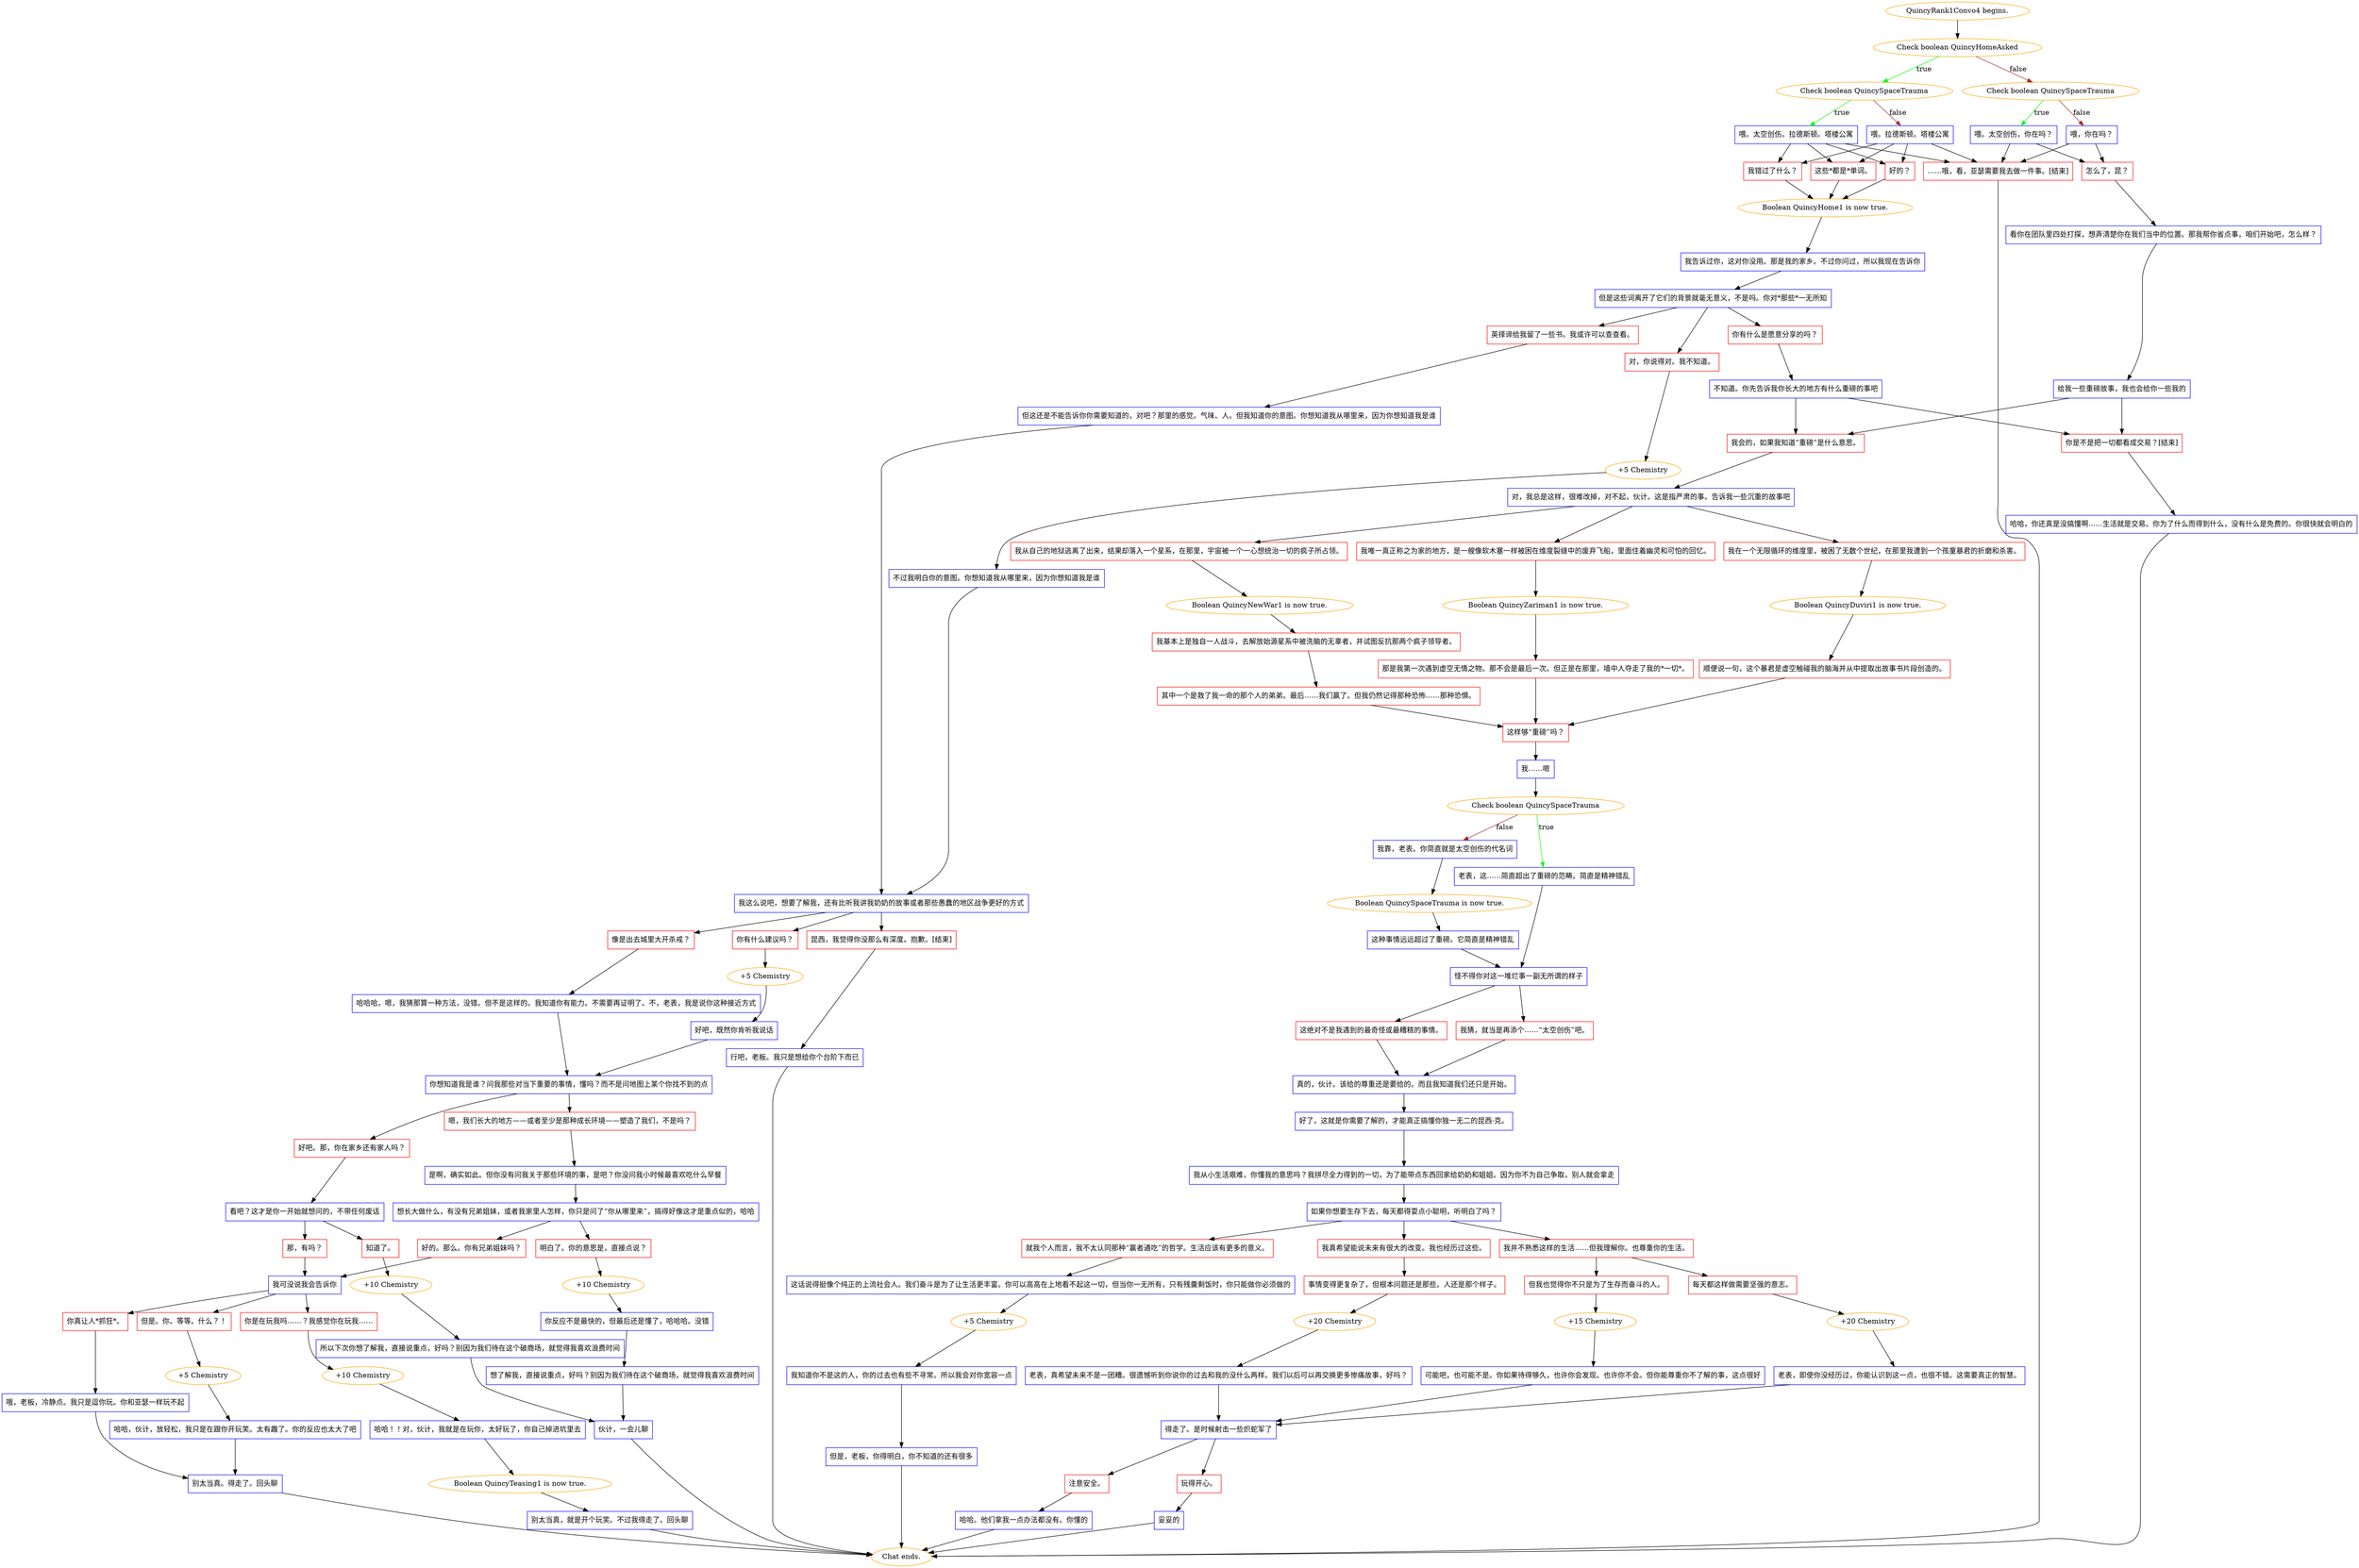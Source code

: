 digraph {
	"QuincyRank1Convo4 begins." [color=orange];
		"QuincyRank1Convo4 begins." -> j1294161024;
	j1294161024 [label="Check boolean QuincyHomeAsked",color=orange];
		j1294161024 -> j1942188630 [label=true,color=green];
		j1294161024 -> j2847950243 [label=false,color=brown];
	j1942188630 [label="Check boolean QuincySpaceTrauma",color=orange];
		j1942188630 -> j3341766971 [label=true,color=green];
		j1942188630 -> j2184244710 [label=false,color=brown];
	j2847950243 [label="Check boolean QuincySpaceTrauma",color=orange];
		j2847950243 -> j279636929 [label=true,color=green];
		j2847950243 -> j1109554882 [label=false,color=brown];
	j3341766971 [label="喂。太空创伤。拉德斯顿。塔楼公寓",shape=box,color=blue];
		j3341766971 -> j4024077357;
		j3341766971 -> j825345624;
		j3341766971 -> j3011918513;
		j3341766971 -> j3228740660;
	j2184244710 [label="喂。拉德斯顿。塔楼公寓",shape=box,color=blue];
		j2184244710 -> j4024077357;
		j2184244710 -> j825345624;
		j2184244710 -> j3011918513;
		j2184244710 -> j3228740660;
	j279636929 [label="喂。太空创伤，你在吗？",shape=box,color=blue];
		j279636929 -> j2633688550;
		j279636929 -> j3228740660;
	j1109554882 [label="喂，你在吗？",shape=box,color=blue];
		j1109554882 -> j2633688550;
		j1109554882 -> j3228740660;
	j4024077357 [label="好的？",shape=box,color=red];
		j4024077357 -> j1509392678;
	j825345624 [label="这些*都是*单词。",shape=box,color=red];
		j825345624 -> j1509392678;
	j3011918513 [label="我错过了什么？",shape=box,color=red];
		j3011918513 -> j1509392678;
	j3228740660 [label="……哦，看，亚瑟需要我去做一件事。[结束]",shape=box,color=red];
		j3228740660 -> "Chat ends.";
	j2633688550 [label="怎么了，昆？",shape=box,color=red];
		j2633688550 -> j2815636926;
	j1509392678 [label="Boolean QuincyHome1 is now true.",color=orange];
		j1509392678 -> j923285051;
	"Chat ends." [color=orange];
	j2815636926 [label="看你在团队里四处打探，想弄清楚你在我们当中的位置。那我帮你省点事，咱们开始吧，怎么样？",shape=box,color=blue];
		j2815636926 -> j2786025638;
	j923285051 [label="我告诉过你，这对你没用。那是我的家乡。不过你问过，所以我现在告诉你",shape=box,color=blue];
		j923285051 -> j3142399934;
	j2786025638 [label="给我一些重磅故事，我也会给你一些我的",shape=box,color=blue];
		j2786025638 -> j1345691886;
		j2786025638 -> j3634813402;
	j3142399934 [label="但是这些词离开了它们的背景就毫无意义，不是吗。你对*那些*一无所知",shape=box,color=blue];
		j3142399934 -> j90368577;
		j3142399934 -> j2396173900;
		j3142399934 -> j4023782425;
	j1345691886 [label="我会的，如果我知道“重磅”是什么意思。",shape=box,color=red];
		j1345691886 -> j203752367;
	j3634813402 [label="你是不是把一切都看成交易？[结束]",shape=box,color=red];
		j3634813402 -> j196058220;
	j90368577 [label="英择谛给我留了一些书。我或许可以查查看。",shape=box,color=red];
		j90368577 -> j4097889824;
	j2396173900 [label="对，你说得对。我不知道。",shape=box,color=red];
		j2396173900 -> j804444500;
	j4023782425 [label="你有什么是愿意分享的吗？",shape=box,color=red];
		j4023782425 -> j2612375676;
	j203752367 [label="对，我总是这样，很难改掉，对不起，伙计。这是指严肃的事。告诉我一些沉重的故事吧",shape=box,color=blue];
		j203752367 -> j636291835;
		j203752367 -> j1226685772;
		j203752367 -> j2241020844;
	j196058220 [label="哈哈，你还真是没搞懂啊……生活就是交易。你为了什么而得到什么，没有什么是免费的。你很快就会明白的",shape=box,color=blue];
		j196058220 -> "Chat ends.";
	j4097889824 [label="但这还是不能告诉你你需要知道的，对吧？那里的感觉。气味、人。但我知道你的意图。你想知道我从哪里来，因为你想知道我是谁",shape=box,color=blue];
		j4097889824 -> j1128647804;
	j804444500 [label="+5 Chemistry",color=orange];
		j804444500 -> j2663165250;
	j2612375676 [label="不知道。你先告诉我你长大的地方有什么重磅的事吧",shape=box,color=blue];
		j2612375676 -> j1345691886;
		j2612375676 -> j3634813402;
	j636291835 [label="我从自己的地狱逃离了出来，结果却落入一个星系，在那里，宇宙被一个一心想统治一切的疯子所占领。",shape=box,color=red];
		j636291835 -> j2668076679;
	j1226685772 [label="我唯一真正称之为家的地方，是一艘像软木塞一样被困在维度裂缝中的废弃飞船，里面住着幽灵和可怕的回忆。",shape=box,color=red];
		j1226685772 -> j231311647;
	j2241020844 [label="我在一个无限循环的维度里，被困了无数个世纪，在那里我遭到一个孩童暴君的折磨和杀害。",shape=box,color=red];
		j2241020844 -> j2414066484;
	j1128647804 [label="我这么说吧，想要了解我，还有比听我讲我奶奶的故事或者那些愚蠢的地区战争更好的方式",shape=box,color=blue];
		j1128647804 -> j1526115079;
		j1128647804 -> j5448958;
		j1128647804 -> j1865184800;
	j2663165250 [label="不过我明白你的意图。你想知道我从哪里来，因为你想知道我是谁",shape=box,color=blue];
		j2663165250 -> j1128647804;
	j2668076679 [label="Boolean QuincyNewWar1 is now true.",color=orange];
		j2668076679 -> j3662341822;
	j231311647 [label="Boolean QuincyZariman1 is now true.",color=orange];
		j231311647 -> j2199325199;
	j2414066484 [label="Boolean QuincyDuviri1 is now true.",color=orange];
		j2414066484 -> j2624542316;
	j1526115079 [label="像是出去城里大开杀戒？",shape=box,color=red];
		j1526115079 -> j2639034398;
	j5448958 [label="你有什么建议吗？",shape=box,color=red];
		j5448958 -> j618628233;
	j1865184800 [label="昆西，我觉得你没那么有深度。抱歉。[结束]",shape=box,color=red];
		j1865184800 -> j1179939948;
	j3662341822 [label="我基本上是独自一人战斗，去解放始源星系中被洗脑的无辜者，并试图反抗那两个疯子领导者。",shape=box,color=red];
		j3662341822 -> j1219112414;
	j2199325199 [label="那是我第一次遇到虚空无情之物。那不会是最后一次。但正是在那里，墙中人夺走了我的*一切*。",shape=box,color=red];
		j2199325199 -> j3641657038;
	j2624542316 [label="顺便说一句，这个暴君是虚空触碰我的脑海并从中提取出故事书片段创造的。",shape=box,color=red];
		j2624542316 -> j3641657038;
	j2639034398 [label="哈哈哈，嗯，我猜那算一种方法，没错。但不是这样的。我知道你有能力。不需要再证明了。不，老表，我是说你这种接近方式",shape=box,color=blue];
		j2639034398 -> j2100948103;
	j618628233 [label="+5 Chemistry",color=orange];
		j618628233 -> j261475501;
	j1179939948 [label="行吧，老板。我只是想给你个台阶下而已",shape=box,color=blue];
		j1179939948 -> "Chat ends.";
	j1219112414 [label="其中一个是救了我一命的那个人的弟弟。最后……我们赢了。但我仍然记得那种恐怖……那种恐惧。",shape=box,color=red];
		j1219112414 -> j3641657038;
	j3641657038 [label="这样够“重磅”吗？",shape=box,color=red];
		j3641657038 -> j2147911101;
	j2100948103 [label="你想知道我是谁？问我那些对当下重要的事情，懂吗？而不是问地图上某个你找不到的点",shape=box,color=blue];
		j2100948103 -> j6965588;
		j2100948103 -> j524489665;
	j261475501 [label="好吧，既然你肯听我说话",shape=box,color=blue];
		j261475501 -> j2100948103;
	j2147911101 [label="我……嗯",shape=box,color=blue];
		j2147911101 -> j2685777777;
	j6965588 [label="嗯，我们长大的地方——或者至少是那种成长环境——塑造了我们，不是吗？",shape=box,color=red];
		j6965588 -> j1337480084;
	j524489665 [label="好吧。那，你在家乡还有家人吗？",shape=box,color=red];
		j524489665 -> j2911468129;
	j2685777777 [label="Check boolean QuincySpaceTrauma",color=orange];
		j2685777777 -> j3402752862 [label=true,color=green];
		j2685777777 -> j2829346516 [label=false,color=brown];
	j1337480084 [label="是啊，确实如此。但你没有问我关于那些环境的事，是吧？你没问我小时候最喜欢吃什么早餐",shape=box,color=blue];
		j1337480084 -> j2742700131;
	j2911468129 [label="看吧？这才是你一开始就想问的，不带任何废话",shape=box,color=blue];
		j2911468129 -> j2613237787;
		j2911468129 -> j408399433;
	j3402752862 [label="老表，这……简直超出了重磅的范畴。简直是精神错乱",shape=box,color=blue];
		j3402752862 -> j3387140733;
	j2829346516 [label="我靠，老表。你简直就是太空创伤的代名词",shape=box,color=blue];
		j2829346516 -> j2462192993;
	j2742700131 [label="想长大做什么，有没有兄弟姐妹，或者我家里人怎样，你只是问了“你从哪里来”，搞得好像这才是重点似的，哈哈",shape=box,color=blue];
		j2742700131 -> j3385521249;
		j2742700131 -> j1492809423;
	j2613237787 [label="那，有吗？",shape=box,color=red];
		j2613237787 -> j1238905817;
	j408399433 [label="知道了。",shape=box,color=red];
		j408399433 -> j2297834164;
	j3387140733 [label="怪不得你对这一堆烂事一副无所谓的样子",shape=box,color=blue];
		j3387140733 -> j603239166;
		j3387140733 -> j1080833282;
	j2462192993 [label="Boolean QuincySpaceTrauma is now true.",color=orange];
		j2462192993 -> j2612868092;
	j3385521249 [label="明白了。你的意思是，直接点说？",shape=box,color=red];
		j3385521249 -> j1153273174;
	j1492809423 [label="好的。那么。你有兄弟姐妹吗？",shape=box,color=red];
		j1492809423 -> j1238905817;
	j1238905817 [label="我可没说我会告诉你",shape=box,color=blue];
		j1238905817 -> j864546875;
		j1238905817 -> j3567645135;
		j1238905817 -> j1118444033;
	j2297834164 [label="+10 Chemistry",color=orange];
		j2297834164 -> j2037229439;
	j603239166 [label="这绝对不是我遇到的最奇怪或最糟糕的事情。",shape=box,color=red];
		j603239166 -> j1986438452;
	j1080833282 [label="我猜，就当是再添个……“太空创伤”吧。",shape=box,color=red];
		j1080833282 -> j1986438452;
	j2612868092 [label="这种事情远远超过了重磅。它简直是精神错乱",shape=box,color=blue];
		j2612868092 -> j3387140733;
	j1153273174 [label="+10 Chemistry",color=orange];
		j1153273174 -> j1301205908;
	j864546875 [label="但是。你。等等。什么？！",shape=box,color=red];
		j864546875 -> j2441976628;
	j3567645135 [label="你是在玩我吗……？我感觉你在玩我……",shape=box,color=red];
		j3567645135 -> j3555990544;
	j1118444033 [label="你真让人*抓狂*。",shape=box,color=red];
		j1118444033 -> j584266577;
	j2037229439 [label="所以下次你想了解我，直接说重点，好吗？别因为我们待在这个破商场，就觉得我喜欢浪费时间",shape=box,color=blue];
		j2037229439 -> j1188720462;
	j1986438452 [label="真的，伙计。该给的尊重还是要给的。而且我知道我们还只是开始。",shape=box,color=blue];
		j1986438452 -> j478986186;
	j1301205908 [label="你反应不是最快的，但最后还是懂了，哈哈哈。没错",shape=box,color=blue];
		j1301205908 -> j3167164737;
	j2441976628 [label="+5 Chemistry",color=orange];
		j2441976628 -> j3866754965;
	j3555990544 [label="+10 Chemistry",color=orange];
		j3555990544 -> j3547920537;
	j584266577 [label="哦，老板，冷静点。我只是逗你玩。你和亚瑟一样玩不起",shape=box,color=blue];
		j584266577 -> j2689247059;
	j1188720462 [label="伙计，一会儿聊",shape=box,color=blue];
		j1188720462 -> "Chat ends.";
	j478986186 [label="好了，这就是你需要了解的，才能真正搞懂你独一无二的昆西-克。",shape=box,color=blue];
		j478986186 -> j1009644410;
	j3167164737 [label="想了解我，直接说重点，好吗？别因为我们待在这个破商场，就觉得我喜欢浪费时间",shape=box,color=blue];
		j3167164737 -> j1188720462;
	j3866754965 [label="哈哈，伙计，放轻松，我只是在跟你开玩笑。太有趣了。你的反应也太大了吧",shape=box,color=blue];
		j3866754965 -> j2689247059;
	j3547920537 [label="哈哈！！对，伙计，我就是在玩你，太好玩了，你自己掉进坑里去",shape=box,color=blue];
		j3547920537 -> j848229564;
	j2689247059 [label="别太当真。得走了。回头聊",shape=box,color=blue];
		j2689247059 -> "Chat ends.";
	j1009644410 [label="我从小生活艰难，你懂我的意思吗？我拼尽全力得到的一切，为了能带点东西回家给奶奶和姐姐。因为你不为自己争取，别人就会拿走",shape=box,color=blue];
		j1009644410 -> j4209091724;
	j848229564 [label="Boolean QuincyTeasing1 is now true.",color=orange];
		j848229564 -> j2278711263;
	j4209091724 [label="如果你想要生存下去，每天都得耍点小聪明，听明白了吗？",shape=box,color=blue];
		j4209091724 -> j3459627580;
		j4209091724 -> j2535375983;
		j4209091724 -> j3382467493;
	j2278711263 [label="别太当真，就是开个玩笑。不过我得走了。回头聊",shape=box,color=blue];
		j2278711263 -> "Chat ends.";
	j3459627580 [label="我真希望能说未来有很大的改变。我也经历过这些。",shape=box,color=red];
		j3459627580 -> j2832750746;
	j2535375983 [label="我并不熟悉这样的生活……但我理解你。也尊重你的生活。",shape=box,color=red];
		j2535375983 -> j1413809112;
		j2535375983 -> j2696999214;
	j3382467493 [label="就我个人而言，我不太认同那种“赢者通吃”的哲学。生活应该有更多的意义。",shape=box,color=red];
		j3382467493 -> j1527312829;
	j2832750746 [label="事情变得更复杂了，但根本问题还是那些。人还是那个样子。",shape=box,color=red];
		j2832750746 -> j1836906939;
	j1413809112 [label="但我也觉得你不只是为了生存而奋斗的人。",shape=box,color=red];
		j1413809112 -> j130330968;
	j2696999214 [label="每天都这样做需要坚强的意志。",shape=box,color=red];
		j2696999214 -> j3238296890;
	j1527312829 [label="这话说得挺像个纯正的上流社会人。我们奋斗是为了让生活更丰富。你可以高高在上地看不起这一切，但当你一无所有，只有残羹剩饭时，你只能做你必须做的",shape=box,color=blue];
		j1527312829 -> j2499170210;
	j1836906939 [label="+20 Chemistry",color=orange];
		j1836906939 -> j3137397970;
	j130330968 [label="+15 Chemistry",color=orange];
		j130330968 -> j2758024195;
	j3238296890 [label="+20 Chemistry",color=orange];
		j3238296890 -> j1161252744;
	j2499170210 [label="+5 Chemistry",color=orange];
		j2499170210 -> j308290152;
	j3137397970 [label="老表，真希望未来不是一团糟。很遗憾听到你说你的过去和我的没什么两样。我们以后可以再交换更多惨痛故事，好吗？",shape=box,color=blue];
		j3137397970 -> j2379263870;
	j2758024195 [label="可能吧，也可能不是。你如果待得够久，也许你会发现。也许你不会。但你能尊重你不了解的事，这点很好",shape=box,color=blue];
		j2758024195 -> j2379263870;
	j1161252744 [label="老表，即使你没经历过，你能认识到这一点，也很不错。这需要真正的智慧。",shape=box,color=blue];
		j1161252744 -> j2379263870;
	j308290152 [label="我知道你不是这的人，你的过去也有些不寻常。所以我会对你宽容一点",shape=box,color=blue];
		j308290152 -> j3594842907;
	j2379263870 [label="得走了。是时候射击一些炽蛇军了",shape=box,color=blue];
		j2379263870 -> j2965647916;
		j2379263870 -> j3907134733;
	j3594842907 [label="但是，老板，你得明白，你不知道的还有很多",shape=box,color=blue];
		j3594842907 -> "Chat ends.";
	j2965647916 [label="玩得开心。",shape=box,color=red];
		j2965647916 -> j3939091080;
	j3907134733 [label="注意安全。",shape=box,color=red];
		j3907134733 -> j3963673957;
	j3939091080 [label="妥妥的",shape=box,color=blue];
		j3939091080 -> "Chat ends.";
	j3963673957 [label="哈哈。他们拿我一点办法都没有。你懂的",shape=box,color=blue];
		j3963673957 -> "Chat ends.";
}